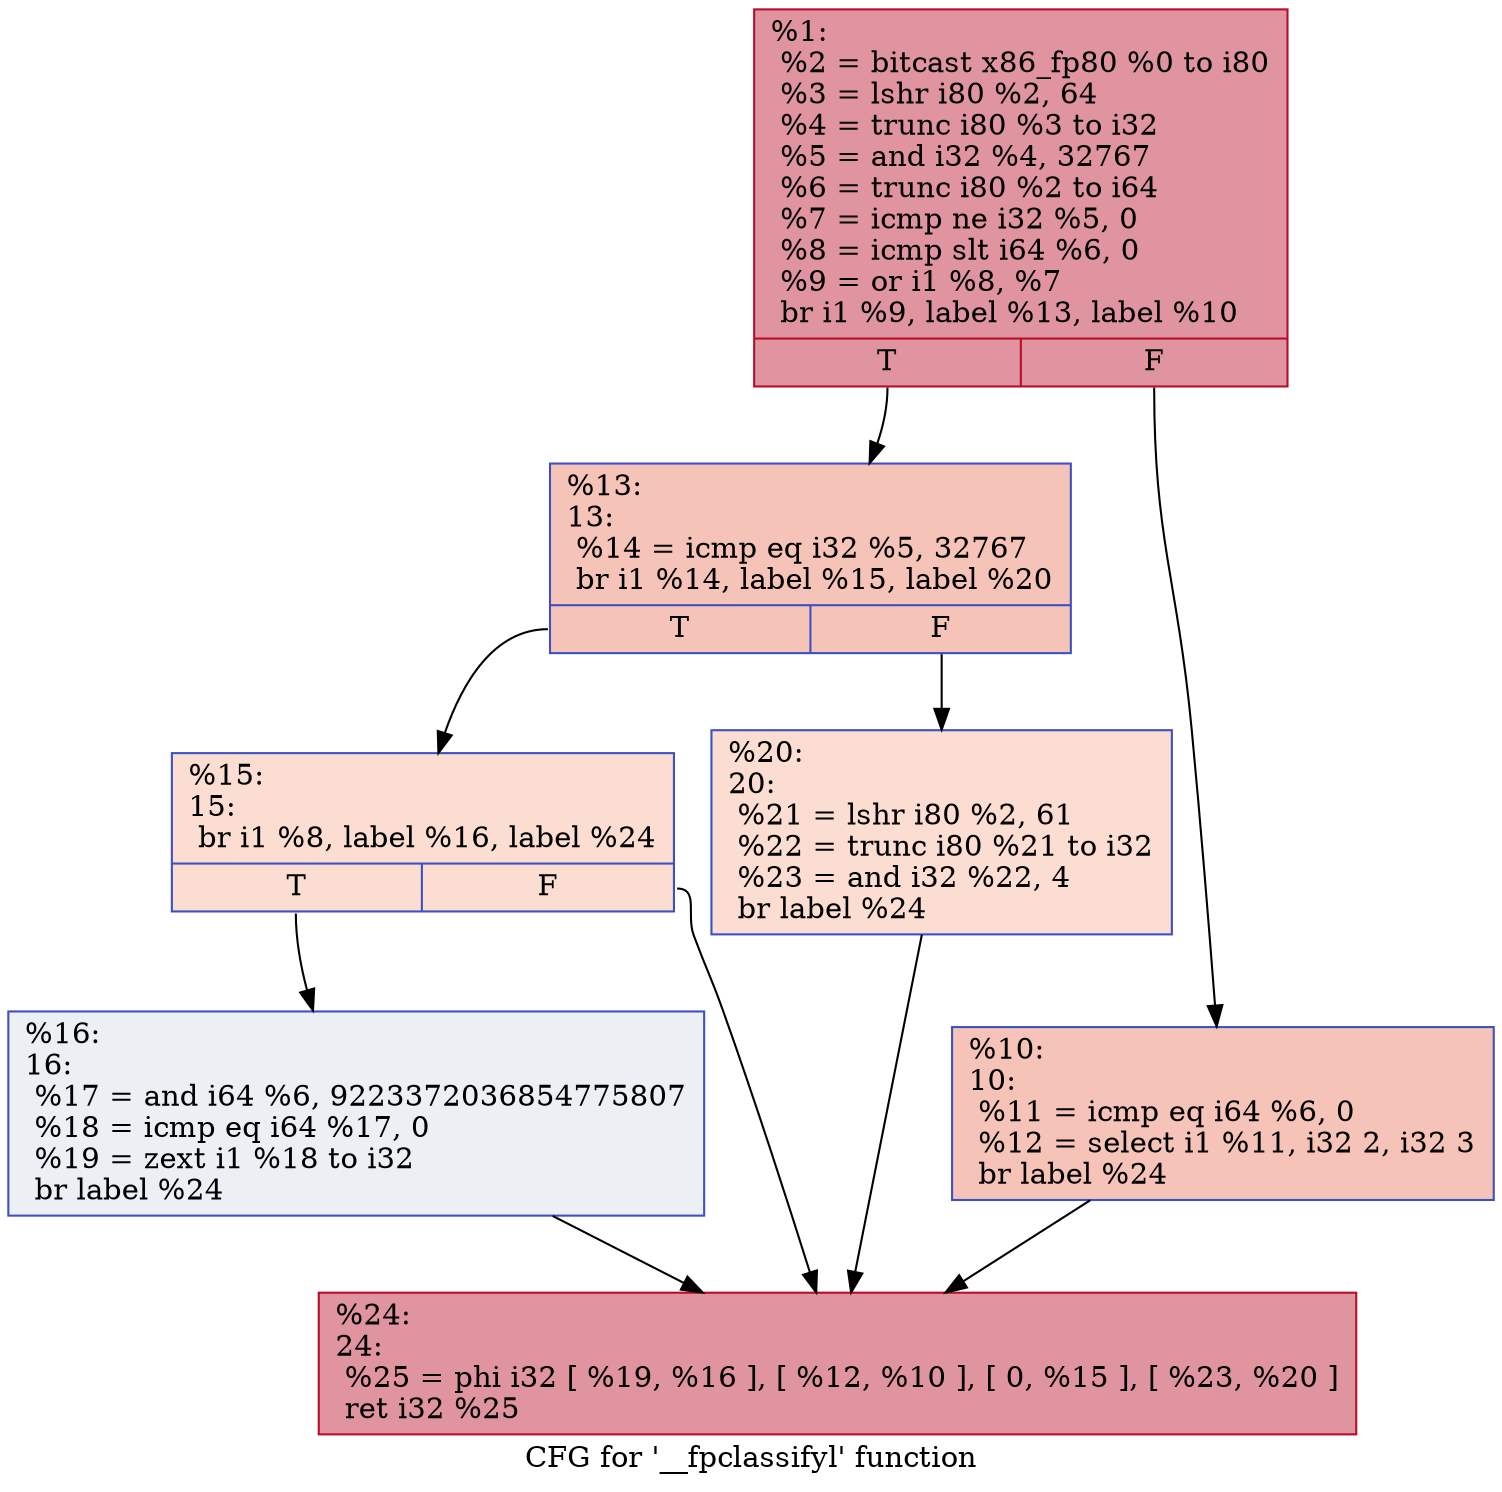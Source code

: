 digraph "CFG for '__fpclassifyl' function" {
	label="CFG for '__fpclassifyl' function";

	Node0x24c59a0 [shape=record,color="#b70d28ff", style=filled, fillcolor="#b70d2870",label="{%1:\l  %2 = bitcast x86_fp80 %0 to i80\l  %3 = lshr i80 %2, 64\l  %4 = trunc i80 %3 to i32\l  %5 = and i32 %4, 32767\l  %6 = trunc i80 %2 to i64\l  %7 = icmp ne i32 %5, 0\l  %8 = icmp slt i64 %6, 0\l  %9 = or i1 %8, %7\l  br i1 %9, label %13, label %10\l|{<s0>T|<s1>F}}"];
	Node0x24c59a0:s0 -> Node0x24c5a40;
	Node0x24c59a0:s1 -> Node0x24c59f0;
	Node0x24c59f0 [shape=record,color="#3d50c3ff", style=filled, fillcolor="#e8765c70",label="{%10:\l10:                                               \l  %11 = icmp eq i64 %6, 0\l  %12 = select i1 %11, i32 2, i32 3\l  br label %24\l}"];
	Node0x24c59f0 -> Node0x24c5b80;
	Node0x24c5a40 [shape=record,color="#3d50c3ff", style=filled, fillcolor="#e8765c70",label="{%13:\l13:                                               \l  %14 = icmp eq i32 %5, 32767\l  br i1 %14, label %15, label %20\l|{<s0>T|<s1>F}}"];
	Node0x24c5a40:s0 -> Node0x24c5a90;
	Node0x24c5a40:s1 -> Node0x24c5b30;
	Node0x24c5a90 [shape=record,color="#3d50c3ff", style=filled, fillcolor="#f7b39670",label="{%15:\l15:                                               \l  br i1 %8, label %16, label %24\l|{<s0>T|<s1>F}}"];
	Node0x24c5a90:s0 -> Node0x24c5ae0;
	Node0x24c5a90:s1 -> Node0x24c5b80;
	Node0x24c5ae0 [shape=record,color="#3d50c3ff", style=filled, fillcolor="#d4dbe670",label="{%16:\l16:                                               \l  %17 = and i64 %6, 9223372036854775807\l  %18 = icmp eq i64 %17, 0\l  %19 = zext i1 %18 to i32\l  br label %24\l}"];
	Node0x24c5ae0 -> Node0x24c5b80;
	Node0x24c5b30 [shape=record,color="#3d50c3ff", style=filled, fillcolor="#f7b39670",label="{%20:\l20:                                               \l  %21 = lshr i80 %2, 61\l  %22 = trunc i80 %21 to i32\l  %23 = and i32 %22, 4\l  br label %24\l}"];
	Node0x24c5b30 -> Node0x24c5b80;
	Node0x24c5b80 [shape=record,color="#b70d28ff", style=filled, fillcolor="#b70d2870",label="{%24:\l24:                                               \l  %25 = phi i32 [ %19, %16 ], [ %12, %10 ], [ 0, %15 ], [ %23, %20 ]\l  ret i32 %25\l}"];
}

